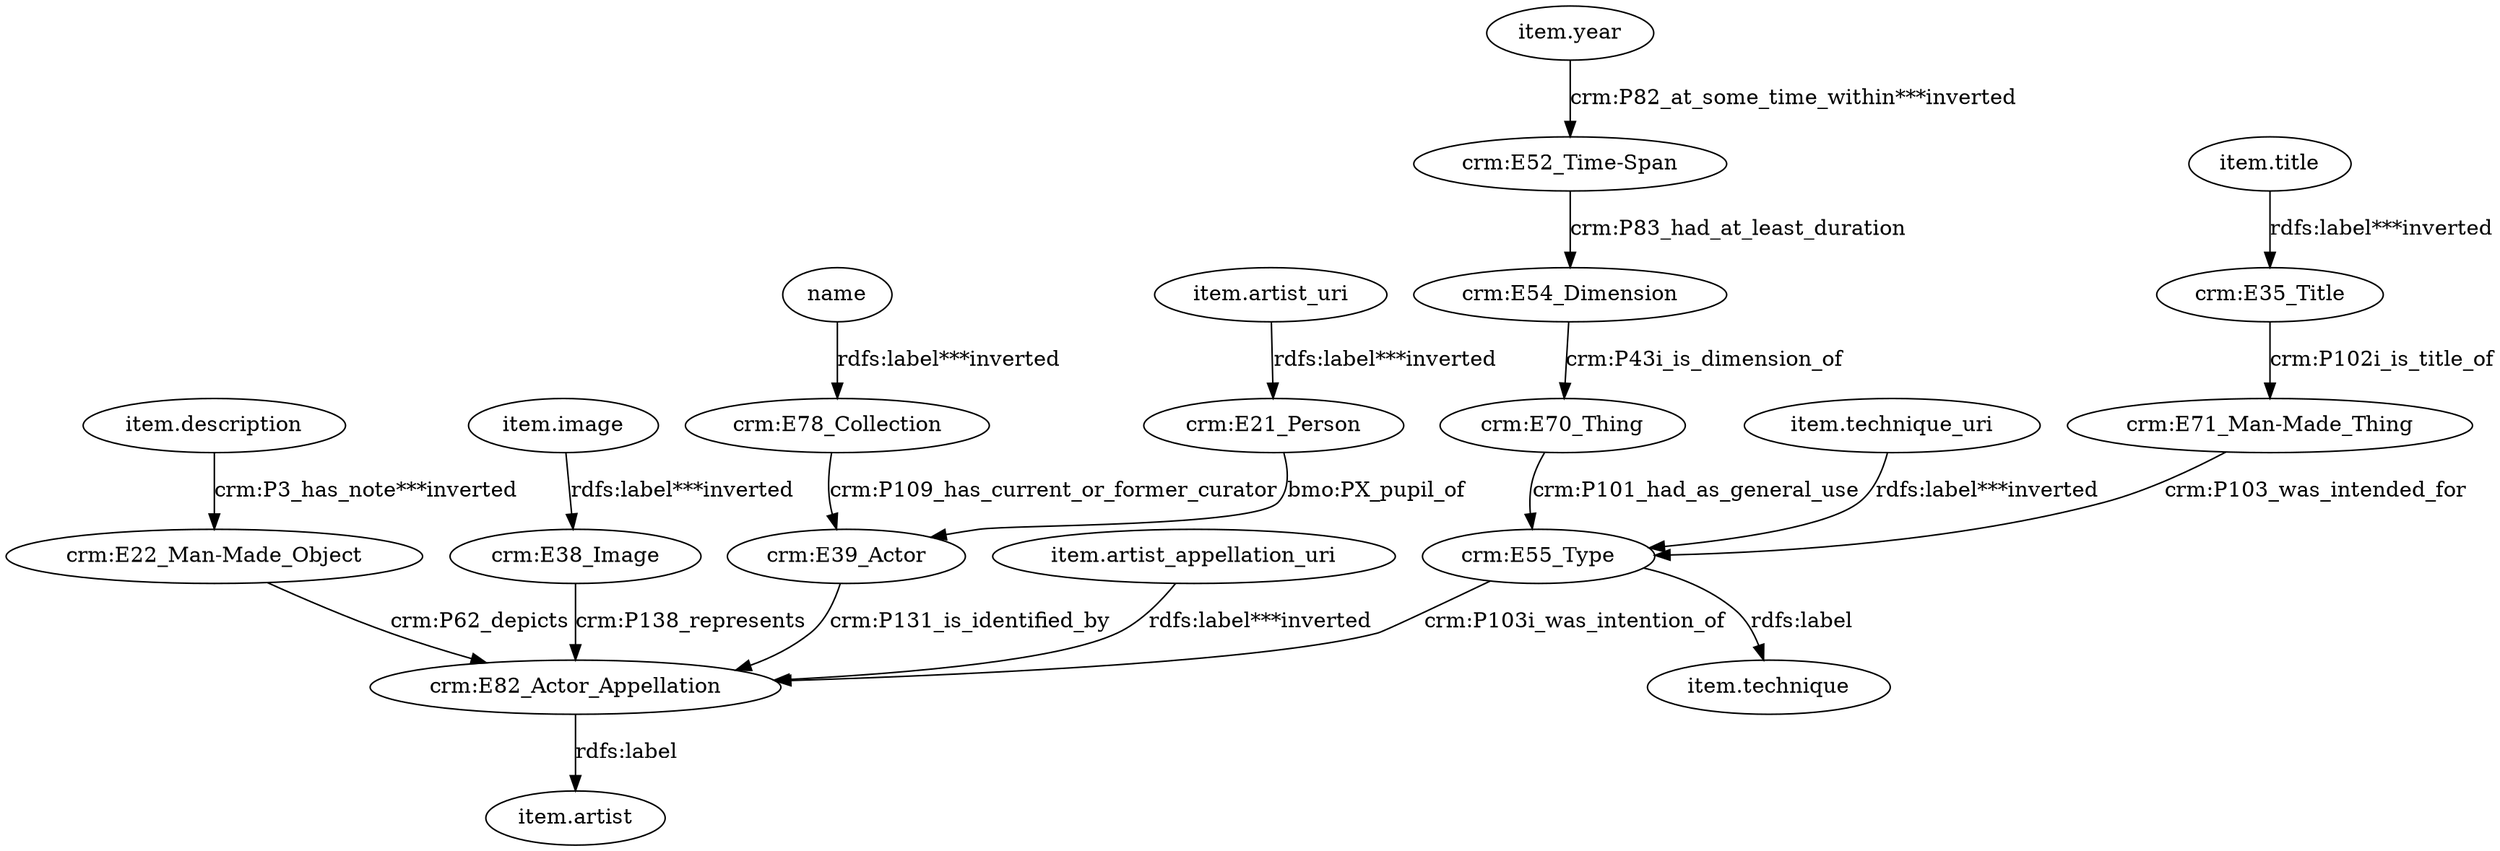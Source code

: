 digraph {
  "crm:E21_Person1" [type=class_uri,label="crm:E21_Person"]
  "crm:E39_Actor" [type=class_uri,label="crm:E39_Actor"]
  "crm:E22_Man-Made_Object1" [type=class_uri,label="crm:E22_Man-Made_Object"]
  "crm:E82_Actor_Appellation1" [type=class_uri,label="crm:E82_Actor_Appellation"]
  "crm:E35_Title1" [type=class_uri,label="crm:E35_Title"]
  "crm:E71_Man-Made_Thing" [type=class_uri,label="crm:E71_Man-Made_Thing"]
  "crm:E38_Image1" [type=class_uri,label="crm:E38_Image"]
  "crm:E52_Time-Span1" [type=class_uri,label="crm:E52_Time-Span"]
  "crm:E54_Dimension" [type=class_uri,label="crm:E54_Dimension"]
  "crm:E70_Thing" [type=class_uri,label="crm:E70_Thing"]
  "crm:E55_Type1" [type=class_uri,label="crm:E55_Type"]
  "item.technique" [type=attribute_name,label="item.technique"]
  "crm:E78_Collection1" [type=class_uri,label="crm:E78_Collection"]
  "item.artist" [type=attribute_name,label="item.artist"]
  "item.artist_appellation_uri" [type=attribute_name,label="item.artist_appellation_uri"]
  "item.artist_uri" [type=attribute_name,label="item.artist_uri"]
  "item.description" [type=attribute_name,label="item.description"]
  "item.image" [type=attribute_name,label="item.image"]
  "item.technique_uri" [type=attribute_name,label="item.technique_uri"]
  "item.title" [type=attribute_name,label="item.title"]
  "item.year" [type=attribute_name,label="item.year"]
  name [type=attribute_name,label=name]
  "crm:E21_Person1" -> "crm:E39_Actor" [label="bmo:PX_pupil_of",type=direct_property_uri,weight=1]
  "crm:E22_Man-Made_Object1" -> "crm:E82_Actor_Appellation1" [label="crm:P62_depicts",type=inherited,weight=4]
  "crm:E35_Title1" -> "crm:E71_Man-Made_Thing" [label="crm:P102i_is_title_of",type=direct_property_uri,weight=1]
  "crm:E38_Image1" -> "crm:E82_Actor_Appellation1" [label="crm:P138_represents",type=inherited,weight=4]
  "crm:E39_Actor" -> "crm:E82_Actor_Appellation1" [label="crm:P131_is_identified_by",type=direct_property_uri,weight=1]
  "crm:E52_Time-Span1" -> "crm:E54_Dimension" [label="crm:P83_had_at_least_duration",type=direct_property_uri,weight=1]
  "crm:E54_Dimension" -> "crm:E70_Thing" [label="crm:P43i_is_dimension_of",type=direct_property_uri,weight=1]
  "crm:E55_Type1" -> "crm:E82_Actor_Appellation1" [label="crm:P103i_was_intention_of",type=inherited,weight=4]
  "crm:E55_Type1" -> "item.technique" [label="rdfs:label",type=st_property_uri]
  "crm:E70_Thing" -> "crm:E55_Type1" [label="crm:P101_had_as_general_use",type=direct_property_uri,weight=1]
  "crm:E71_Man-Made_Thing" -> "crm:E55_Type1" [label="crm:P103_was_intended_for",type=direct_property_uri,weight=1]
  "crm:E78_Collection1" -> "crm:E39_Actor" [label="crm:P109_has_current_or_former_curator",type=direct_property_uri,weight=1]
  "crm:E82_Actor_Appellation1" -> "item.artist" [label="rdfs:label",type=st_property_uri]
  "item.artist_appellation_uri" -> "crm:E82_Actor_Appellation1" [type=st_property_uri,label="rdfs:label***inverted",weight=1]
  "item.artist_uri" -> "crm:E21_Person1" [type=st_property_uri,label="rdfs:label***inverted",weight=1]
  "item.description" -> "crm:E22_Man-Made_Object1" [type=st_property_uri,label="crm:P3_has_note***inverted",weight=1]
  "item.image" -> "crm:E38_Image1" [type=st_property_uri,label="rdfs:label***inverted",weight=1]
  "item.technique_uri" -> "crm:E55_Type1" [type=st_property_uri,label="rdfs:label***inverted",weight=1]
  "item.title" -> "crm:E35_Title1" [type=st_property_uri,label="rdfs:label***inverted",weight=1]
  "item.year" -> "crm:E52_Time-Span1" [type=st_property_uri,label="crm:P82_at_some_time_within***inverted",weight=1]
  name -> "crm:E78_Collection1" [type=st_property_uri,label="rdfs:label***inverted",weight=1]
}
